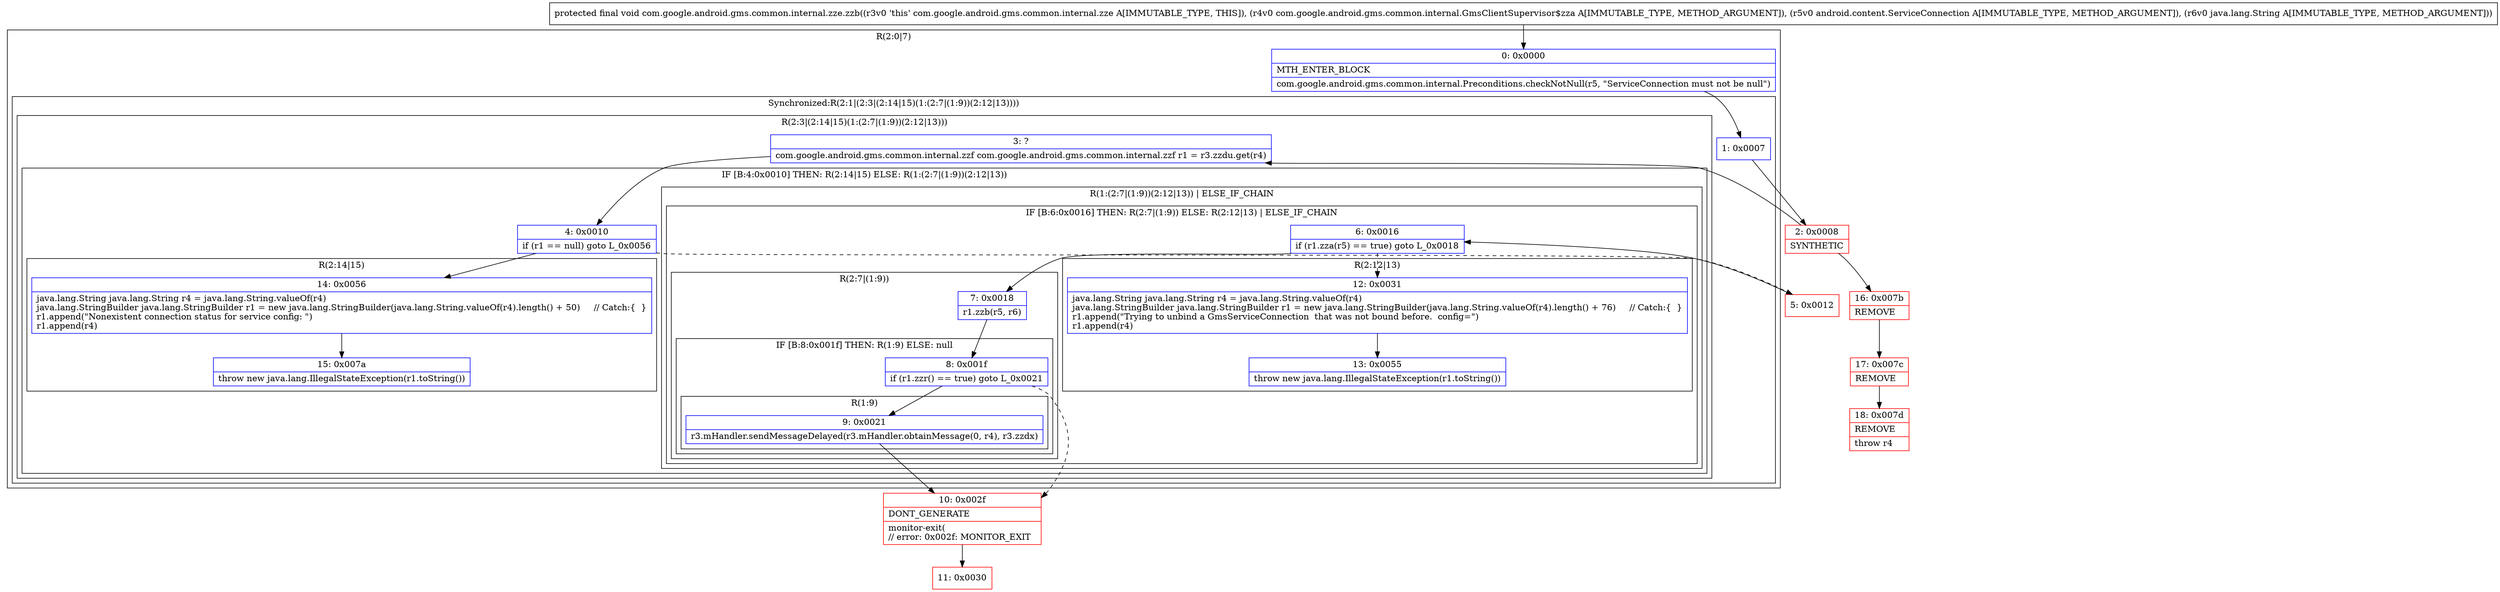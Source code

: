digraph "CFG forcom.google.android.gms.common.internal.zze.zzb(Lcom\/google\/android\/gms\/common\/internal\/GmsClientSupervisor$zza;Landroid\/content\/ServiceConnection;Ljava\/lang\/String;)V" {
subgraph cluster_Region_905489490 {
label = "R(2:0|7)";
node [shape=record,color=blue];
Node_0 [shape=record,label="{0\:\ 0x0000|MTH_ENTER_BLOCK\l|com.google.android.gms.common.internal.Preconditions.checkNotNull(r5, \"ServiceConnection must not be null\")\l}"];
subgraph cluster_SynchronizedRegion_1123964060 {
label = "Synchronized:R(2:1|(2:3|(2:14|15)(1:(2:7|(1:9))(2:12|13))))";
node [shape=record,color=blue];
Node_1 [shape=record,label="{1\:\ 0x0007}"];
subgraph cluster_Region_1480608039 {
label = "R(2:3|(2:14|15)(1:(2:7|(1:9))(2:12|13)))";
node [shape=record,color=blue];
Node_3 [shape=record,label="{3\:\ ?|com.google.android.gms.common.internal.zzf com.google.android.gms.common.internal.zzf r1 = r3.zzdu.get(r4)\l}"];
subgraph cluster_IfRegion_2018494581 {
label = "IF [B:4:0x0010] THEN: R(2:14|15) ELSE: R(1:(2:7|(1:9))(2:12|13))";
node [shape=record,color=blue];
Node_4 [shape=record,label="{4\:\ 0x0010|if (r1 == null) goto L_0x0056\l}"];
subgraph cluster_Region_189474789 {
label = "R(2:14|15)";
node [shape=record,color=blue];
Node_14 [shape=record,label="{14\:\ 0x0056|java.lang.String java.lang.String r4 = java.lang.String.valueOf(r4)\ljava.lang.StringBuilder java.lang.StringBuilder r1 = new java.lang.StringBuilder(java.lang.String.valueOf(r4).length() + 50)     \/\/ Catch:\{  \}\lr1.append(\"Nonexistent connection status for service config: \")\lr1.append(r4)\l}"];
Node_15 [shape=record,label="{15\:\ 0x007a|throw new java.lang.IllegalStateException(r1.toString())\l}"];
}
subgraph cluster_Region_1257976951 {
label = "R(1:(2:7|(1:9))(2:12|13)) | ELSE_IF_CHAIN\l";
node [shape=record,color=blue];
subgraph cluster_IfRegion_234318053 {
label = "IF [B:6:0x0016] THEN: R(2:7|(1:9)) ELSE: R(2:12|13) | ELSE_IF_CHAIN\l";
node [shape=record,color=blue];
Node_6 [shape=record,label="{6\:\ 0x0016|if (r1.zza(r5) == true) goto L_0x0018\l}"];
subgraph cluster_Region_1469196540 {
label = "R(2:7|(1:9))";
node [shape=record,color=blue];
Node_7 [shape=record,label="{7\:\ 0x0018|r1.zzb(r5, r6)\l}"];
subgraph cluster_IfRegion_222382680 {
label = "IF [B:8:0x001f] THEN: R(1:9) ELSE: null";
node [shape=record,color=blue];
Node_8 [shape=record,label="{8\:\ 0x001f|if (r1.zzr() == true) goto L_0x0021\l}"];
subgraph cluster_Region_1036465679 {
label = "R(1:9)";
node [shape=record,color=blue];
Node_9 [shape=record,label="{9\:\ 0x0021|r3.mHandler.sendMessageDelayed(r3.mHandler.obtainMessage(0, r4), r3.zzdx)\l}"];
}
}
}
subgraph cluster_Region_1036899881 {
label = "R(2:12|13)";
node [shape=record,color=blue];
Node_12 [shape=record,label="{12\:\ 0x0031|java.lang.String java.lang.String r4 = java.lang.String.valueOf(r4)\ljava.lang.StringBuilder java.lang.StringBuilder r1 = new java.lang.StringBuilder(java.lang.String.valueOf(r4).length() + 76)     \/\/ Catch:\{  \}\lr1.append(\"Trying to unbind a GmsServiceConnection  that was not bound before.  config=\")\lr1.append(r4)\l}"];
Node_13 [shape=record,label="{13\:\ 0x0055|throw new java.lang.IllegalStateException(r1.toString())\l}"];
}
}
}
}
}
}
}
Node_2 [shape=record,color=red,label="{2\:\ 0x0008|SYNTHETIC\l}"];
Node_5 [shape=record,color=red,label="{5\:\ 0x0012}"];
Node_10 [shape=record,color=red,label="{10\:\ 0x002f|DONT_GENERATE\l|monitor\-exit(\l\/\/ error: 0x002f: MONITOR_EXIT  \l}"];
Node_11 [shape=record,color=red,label="{11\:\ 0x0030}"];
Node_16 [shape=record,color=red,label="{16\:\ 0x007b|REMOVE\l}"];
Node_17 [shape=record,color=red,label="{17\:\ 0x007c|REMOVE\l}"];
Node_18 [shape=record,color=red,label="{18\:\ 0x007d|REMOVE\l|throw r4\l}"];
MethodNode[shape=record,label="{protected final void com.google.android.gms.common.internal.zze.zzb((r3v0 'this' com.google.android.gms.common.internal.zze A[IMMUTABLE_TYPE, THIS]), (r4v0 com.google.android.gms.common.internal.GmsClientSupervisor$zza A[IMMUTABLE_TYPE, METHOD_ARGUMENT]), (r5v0 android.content.ServiceConnection A[IMMUTABLE_TYPE, METHOD_ARGUMENT]), (r6v0 java.lang.String A[IMMUTABLE_TYPE, METHOD_ARGUMENT])) }"];
MethodNode -> Node_0;
Node_0 -> Node_1;
Node_1 -> Node_2;
Node_3 -> Node_4;
Node_4 -> Node_5[style=dashed];
Node_4 -> Node_14;
Node_14 -> Node_15;
Node_6 -> Node_7;
Node_6 -> Node_12[style=dashed];
Node_7 -> Node_8;
Node_8 -> Node_9;
Node_8 -> Node_10[style=dashed];
Node_9 -> Node_10;
Node_12 -> Node_13;
Node_2 -> Node_3;
Node_2 -> Node_16;
Node_5 -> Node_6;
Node_10 -> Node_11;
Node_16 -> Node_17;
Node_17 -> Node_18;
}

